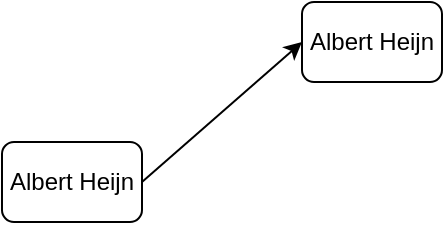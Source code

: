 <mxfile version="13.3.9" type="github">
  <diagram id="lunRRe2EwSeKriJDAwye" name="Page-1">
    <mxGraphModel dx="1492" dy="821" grid="1" gridSize="10" guides="1" tooltips="1" connect="1" arrows="1" fold="1" page="1" pageScale="1" pageWidth="850" pageHeight="1100" math="0" shadow="0">
      <root>
        <mxCell id="0" />
        <mxCell id="1" parent="0" />
        <mxCell id="BnBD0lyTiDFalFV81o5i-1" value="Albert Heijn" style="rounded=1;whiteSpace=wrap;html=1;" vertex="1" parent="1">
          <mxGeometry x="50" y="160" width="70" height="40" as="geometry" />
        </mxCell>
        <mxCell id="BnBD0lyTiDFalFV81o5i-2" value="Albert Heijn" style="rounded=1;whiteSpace=wrap;html=1;" vertex="1" parent="1">
          <mxGeometry x="200" y="90" width="70" height="40" as="geometry" />
        </mxCell>
        <mxCell id="BnBD0lyTiDFalFV81o5i-3" value="" style="endArrow=classic;html=1;exitX=1;exitY=0.5;exitDx=0;exitDy=0;entryX=0;entryY=0.5;entryDx=0;entryDy=0;" edge="1" parent="1" source="BnBD0lyTiDFalFV81o5i-1" target="BnBD0lyTiDFalFV81o5i-2">
          <mxGeometry width="50" height="50" relative="1" as="geometry">
            <mxPoint x="400" y="440" as="sourcePoint" />
            <mxPoint x="450" y="390" as="targetPoint" />
          </mxGeometry>
        </mxCell>
      </root>
    </mxGraphModel>
  </diagram>
</mxfile>
